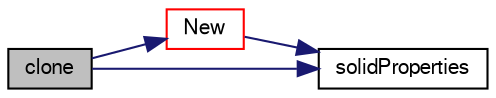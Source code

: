digraph "clone"
{
  bgcolor="transparent";
  edge [fontname="FreeSans",fontsize="10",labelfontname="FreeSans",labelfontsize="10"];
  node [fontname="FreeSans",fontsize="10",shape=record];
  rankdir="LR";
  Node38 [label="clone",height=0.2,width=0.4,color="black", fillcolor="grey75", style="filled", fontcolor="black"];
  Node38 -> Node39 [color="midnightblue",fontsize="10",style="solid",fontname="FreeSans"];
  Node39 [label="New",height=0.2,width=0.4,color="red",URL="$a29986.html#a1841c9ea9e4467d24dc0465f52d63d96",tooltip="Return a pointer to a new solidProperties created from input. "];
  Node39 -> Node87 [color="midnightblue",fontsize="10",style="solid",fontname="FreeSans"];
  Node87 [label="solidProperties",height=0.2,width=0.4,color="black",URL="$a29986.html#ade4b9976faaf56b56eb95801c355070a",tooltip="Construct from components. "];
  Node38 -> Node87 [color="midnightblue",fontsize="10",style="solid",fontname="FreeSans"];
}
